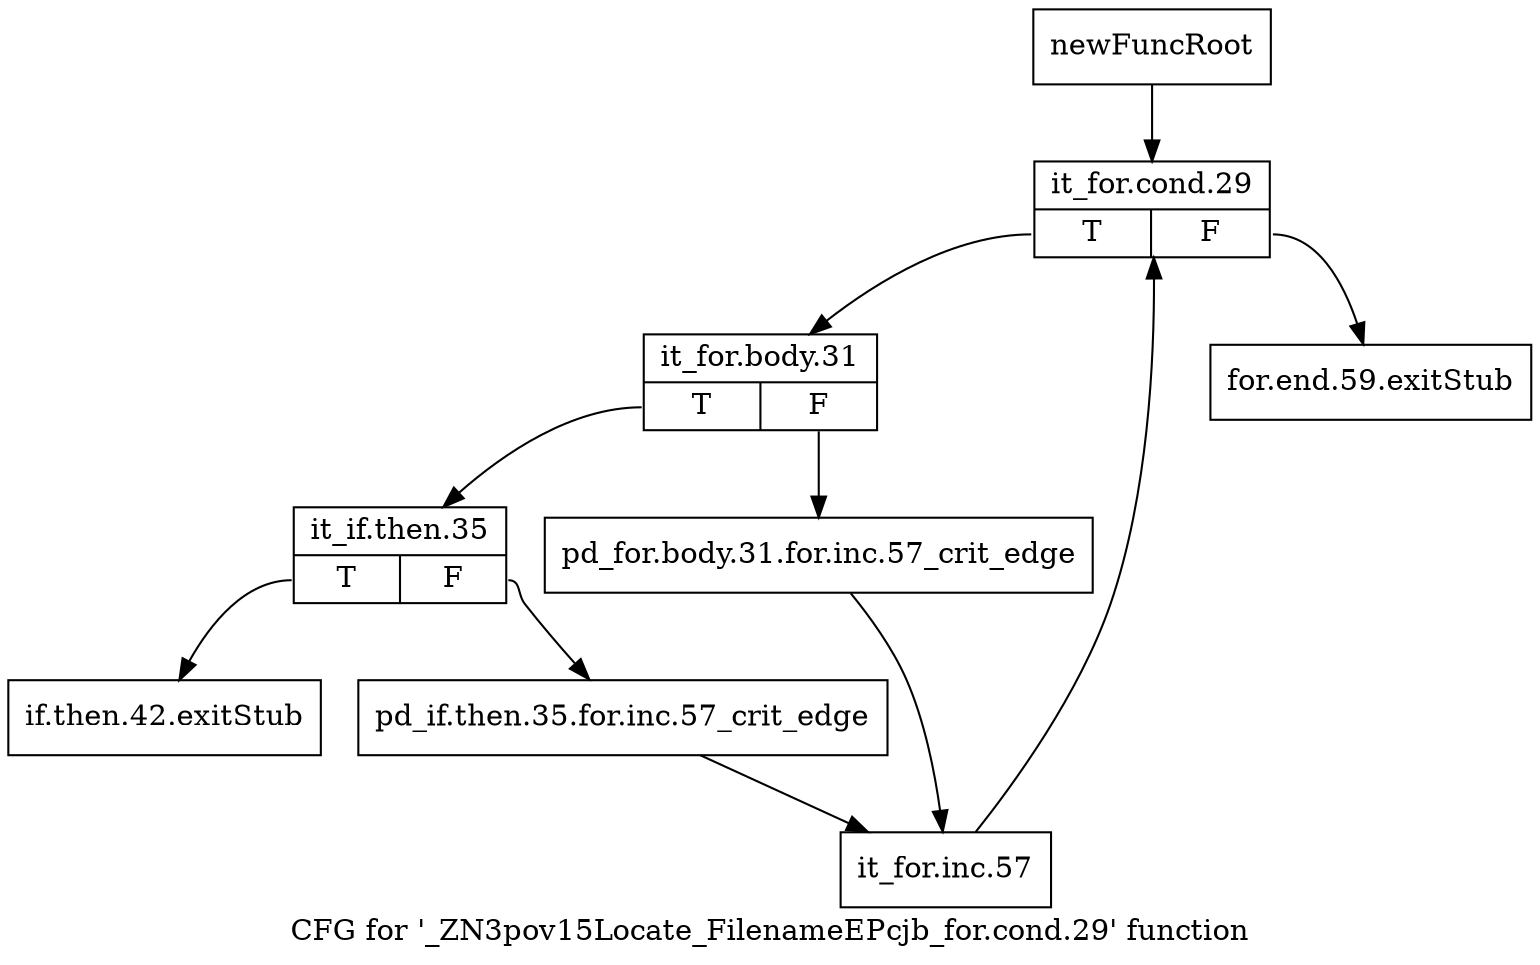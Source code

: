digraph "CFG for '_ZN3pov15Locate_FilenameEPcjb_for.cond.29' function" {
	label="CFG for '_ZN3pov15Locate_FilenameEPcjb_for.cond.29' function";

	Node0x2a670f0 [shape=record,label="{newFuncRoot}"];
	Node0x2a670f0 -> Node0x2a671e0;
	Node0x2a67140 [shape=record,label="{for.end.59.exitStub}"];
	Node0x2a67190 [shape=record,label="{if.then.42.exitStub}"];
	Node0x2a671e0 [shape=record,label="{it_for.cond.29|{<s0>T|<s1>F}}"];
	Node0x2a671e0:s0 -> Node0x2a67230;
	Node0x2a671e0:s1 -> Node0x2a67140;
	Node0x2a67230 [shape=record,label="{it_for.body.31|{<s0>T|<s1>F}}"];
	Node0x2a67230:s0 -> Node0x2a672d0;
	Node0x2a67230:s1 -> Node0x2a67280;
	Node0x2a67280 [shape=record,label="{pd_for.body.31.for.inc.57_crit_edge}"];
	Node0x2a67280 -> Node0x2a67370;
	Node0x2a672d0 [shape=record,label="{it_if.then.35|{<s0>T|<s1>F}}"];
	Node0x2a672d0:s0 -> Node0x2a67190;
	Node0x2a672d0:s1 -> Node0x2a67320;
	Node0x2a67320 [shape=record,label="{pd_if.then.35.for.inc.57_crit_edge}"];
	Node0x2a67320 -> Node0x2a67370;
	Node0x2a67370 [shape=record,label="{it_for.inc.57}"];
	Node0x2a67370 -> Node0x2a671e0;
}
